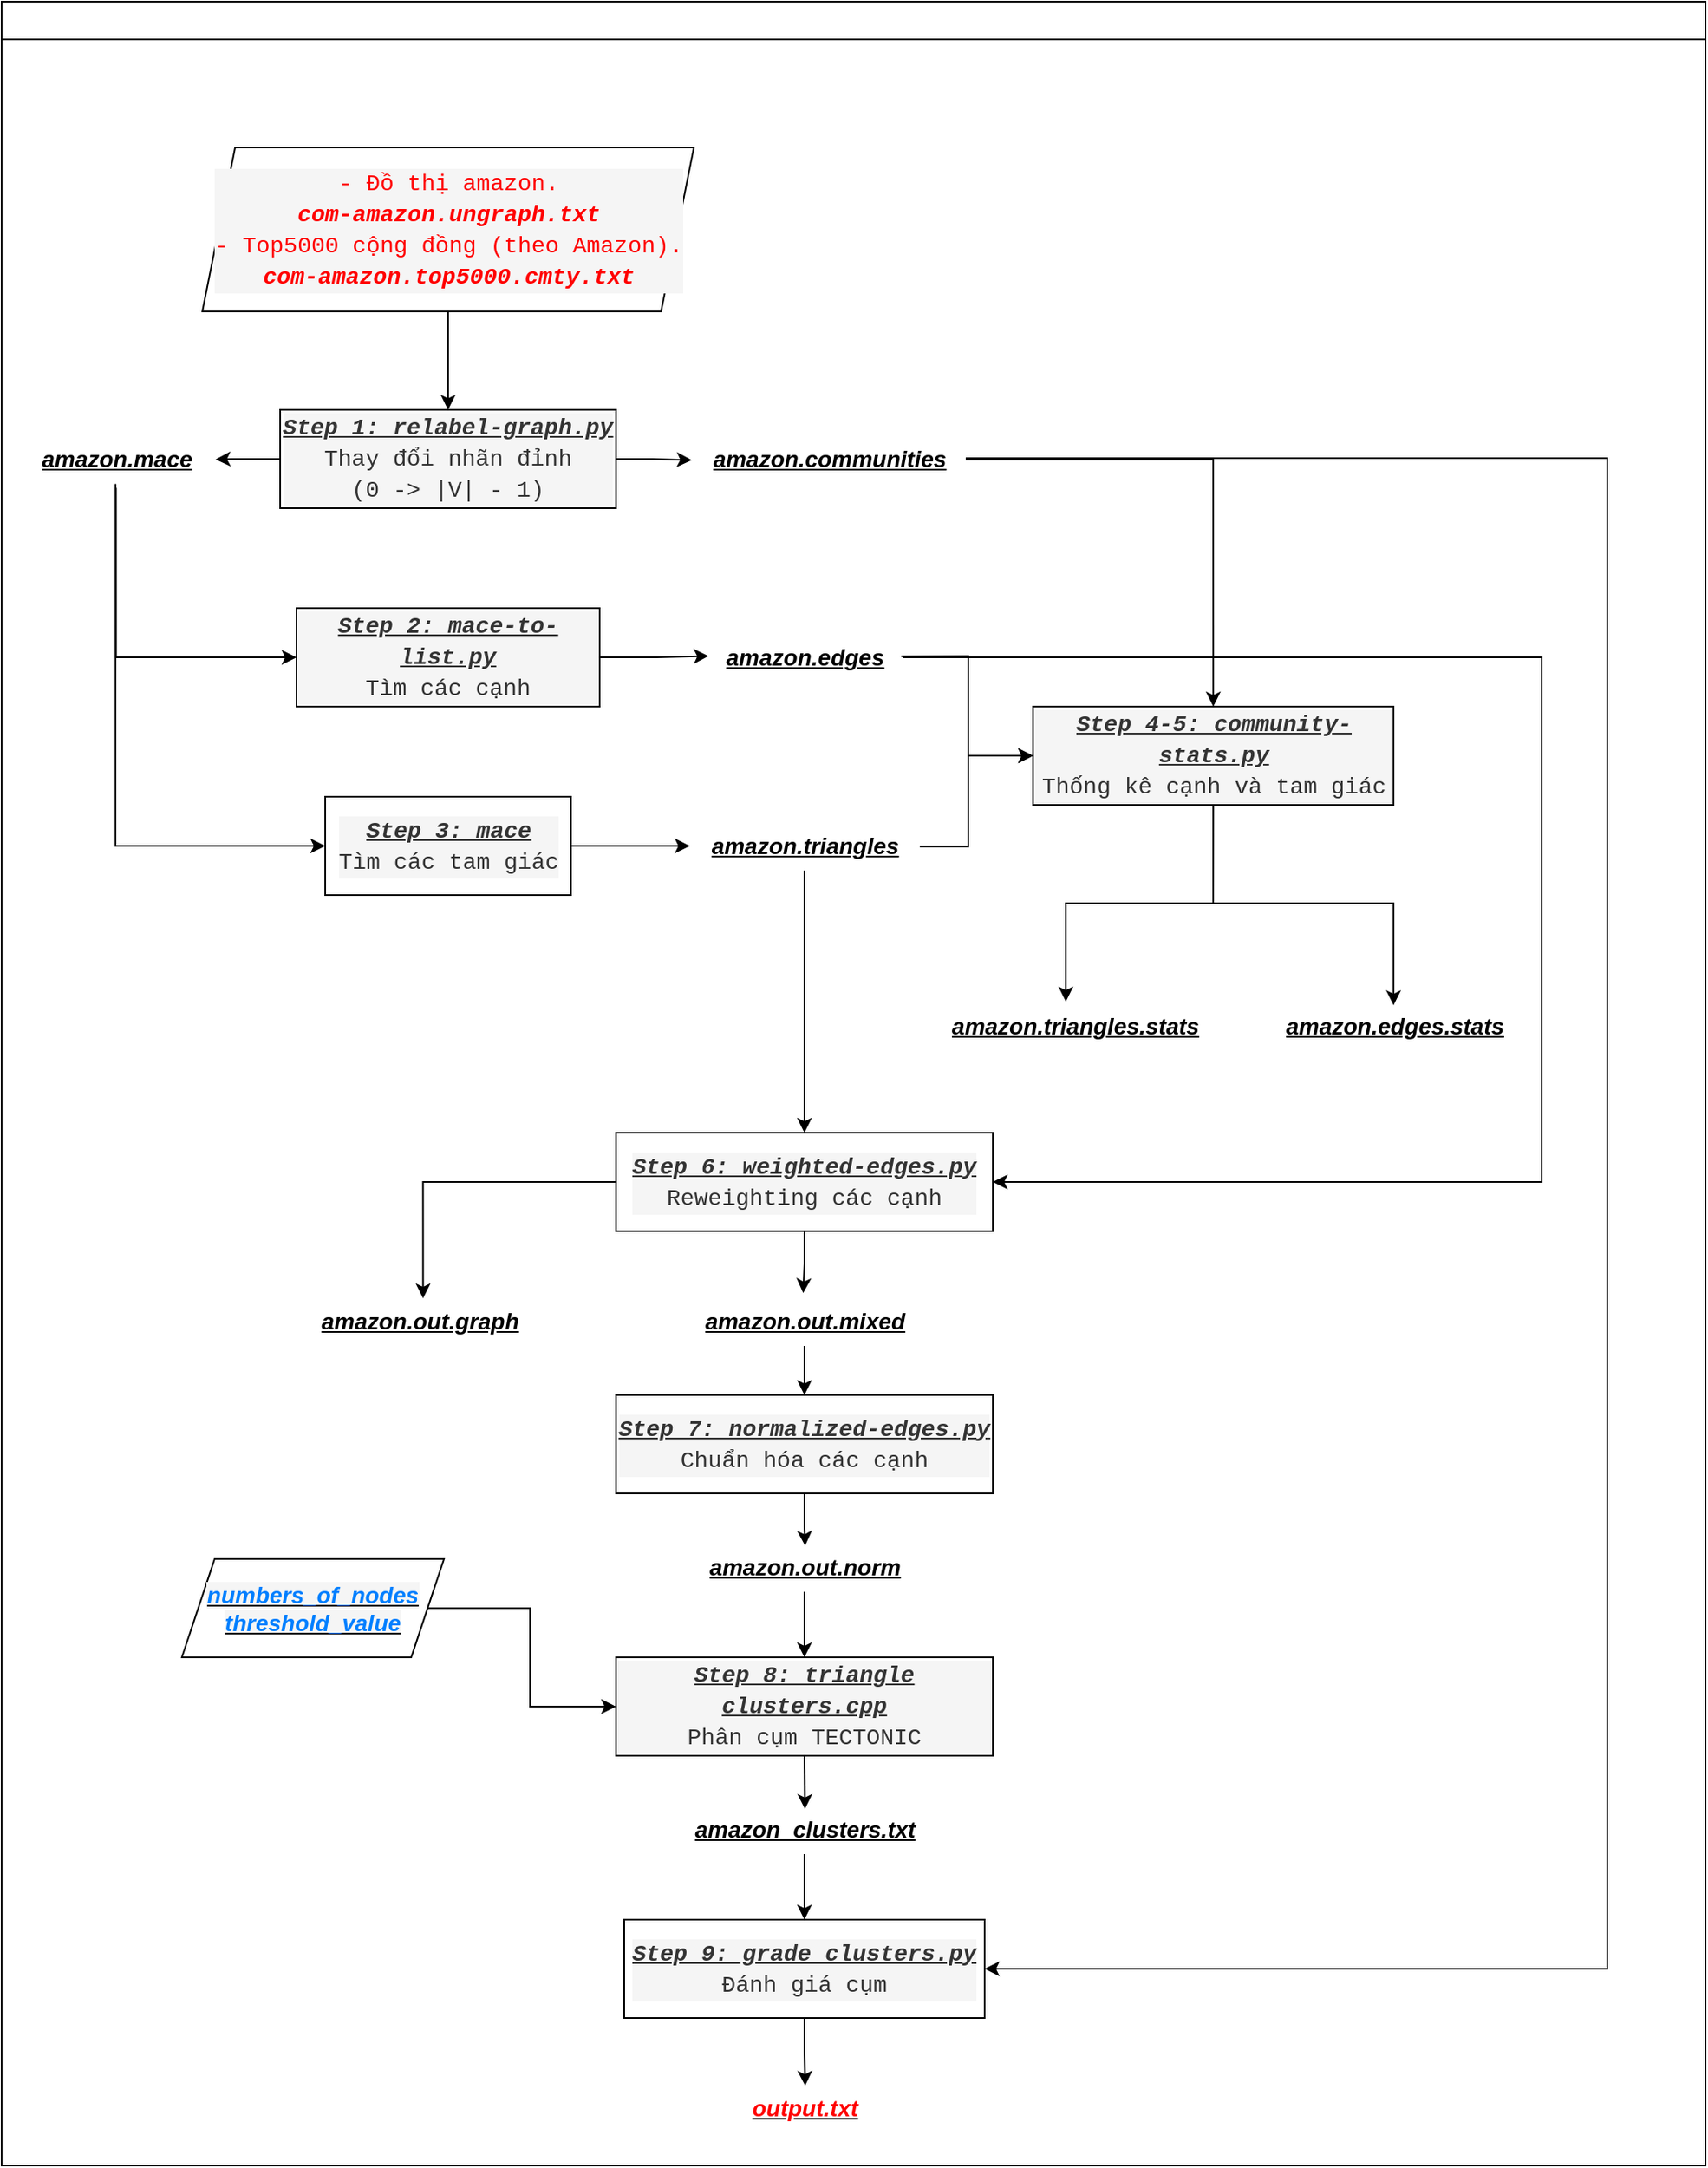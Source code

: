 <mxfile version="21.6.8" type="google">
  <diagram name="Page-1" id="aF_Fr2iP6Nr6bUPQ2QLQ">
    <mxGraphModel grid="1" page="1" gridSize="10" guides="1" tooltips="1" connect="1" arrows="1" fold="1" pageScale="1" pageWidth="827" pageHeight="1169" math="0" shadow="0">
      <root>
        <mxCell id="0" />
        <mxCell id="1" parent="0" />
        <mxCell id="E5yM7RJLVlbiAVndkckx-27" style="edgeStyle=orthogonalEdgeStyle;rounded=0;orthogonalLoop=1;jettySize=auto;html=1;exitX=1;exitY=0.5;exitDx=0;exitDy=0;entryX=0.007;entryY=0.522;entryDx=0;entryDy=0;entryPerimeter=0;" edge="1" parent="1" source="E5yM7RJLVlbiAVndkckx-5" target="E5yM7RJLVlbiAVndkckx-25">
          <mxGeometry relative="1" as="geometry">
            <Array as="points" />
          </mxGeometry>
        </mxCell>
        <mxCell id="E5yM7RJLVlbiAVndkckx-29" style="edgeStyle=orthogonalEdgeStyle;rounded=0;orthogonalLoop=1;jettySize=auto;html=1;exitX=0;exitY=0.5;exitDx=0;exitDy=0;entryX=1.005;entryY=0.507;entryDx=0;entryDy=0;entryPerimeter=0;" edge="1" parent="1" source="E5yM7RJLVlbiAVndkckx-5" target="E5yM7RJLVlbiAVndkckx-18">
          <mxGeometry relative="1" as="geometry">
            <Array as="points">
              <mxPoint x="460" y="679" />
              <mxPoint x="460" y="679" />
            </Array>
          </mxGeometry>
        </mxCell>
        <mxCell id="E5yM7RJLVlbiAVndkckx-5" value="&lt;div style=&quot;border-color: var(--border-color); color: rgb(51, 51, 51); background-color: rgb(245, 245, 245); font-family: Consolas, &amp;quot;Courier New&amp;quot;, monospace; font-size: 14px; line-height: 19px;&quot;&gt;&lt;div style=&quot;border-color: var(--border-color); line-height: 19px;&quot;&gt;&lt;i style=&quot;border-color: var(--border-color);&quot;&gt;&lt;b style=&quot;border-color: var(--border-color);&quot;&gt;&lt;u style=&quot;border-color: var(--border-color);&quot;&gt;Step 1: relabel-graph.py&lt;/u&gt;&lt;/b&gt;&lt;/i&gt;&lt;/div&gt;&lt;/div&gt;&lt;div style=&quot;border-color: var(--border-color); color: rgb(51, 51, 51); background-color: rgb(245, 245, 245); font-family: Consolas, &amp;quot;Courier New&amp;quot;, monospace; font-size: 14px; line-height: 19px;&quot;&gt;Thay đổi nhãn đỉnh&lt;/div&gt;&lt;div style=&quot;border-color: var(--border-color); color: rgb(51, 51, 51); background-color: rgb(245, 245, 245); font-family: Consolas, &amp;quot;Courier New&amp;quot;, monospace; font-size: 14px; line-height: 19px;&quot;&gt;(0 -&amp;gt; |V| - 1)&lt;/div&gt;" style="rounded=0;whiteSpace=wrap;html=1;" vertex="1" parent="1">
          <mxGeometry x="490" y="649" width="205" height="60" as="geometry" />
        </mxCell>
        <mxCell id="E5yM7RJLVlbiAVndkckx-12" style="edgeStyle=orthogonalEdgeStyle;rounded=0;orthogonalLoop=1;jettySize=auto;html=1;exitX=0.5;exitY=1;exitDx=0;exitDy=0;entryX=0.5;entryY=0;entryDx=0;entryDy=0;" edge="1" parent="1" source="E5yM7RJLVlbiAVndkckx-11" target="E5yM7RJLVlbiAVndkckx-5">
          <mxGeometry relative="1" as="geometry" />
        </mxCell>
        <mxCell id="E5yM7RJLVlbiAVndkckx-11" value="&lt;div style=&quot;border-color: var(--border-color); background-color: rgb(245, 245, 245); font-family: Consolas, &amp;quot;Courier New&amp;quot;, monospace; font-size: 14px; line-height: 19px;&quot;&gt;&lt;font color=&quot;#ff0000&quot;&gt;- Đồ thị amazon.&lt;br style=&quot;border-color: var(--border-color);&quot;&gt;&lt;/font&gt;&lt;/div&gt;&lt;div style=&quot;border-color: var(--border-color); background-color: rgb(245, 245, 245); font-family: Consolas, &amp;quot;Courier New&amp;quot;, monospace; font-size: 14px; line-height: 19px;&quot;&gt;&lt;div style=&quot;border-color: var(--border-color); line-height: 19px;&quot;&gt;&lt;i style=&quot;border-color: var(--border-color);&quot;&gt;&lt;b style=&quot;border-color: var(--border-color);&quot;&gt;&lt;font color=&quot;#ff0000&quot;&gt;com-amazon.ungraph.txt&lt;/font&gt;&lt;/b&gt;&lt;/i&gt;&lt;/div&gt;&lt;/div&gt;&lt;div style=&quot;border-color: var(--border-color); background-color: rgb(245, 245, 245); font-family: Consolas, &amp;quot;Courier New&amp;quot;, monospace; font-size: 14px; line-height: 19px;&quot;&gt;&lt;div style=&quot;border-color: var(--border-color); line-height: 19px;&quot;&gt;&lt;font color=&quot;#ff0000&quot;&gt;- Top5000 cộng đồng (theo Amazon).&lt;/font&gt;&lt;/div&gt;&lt;div style=&quot;border-color: var(--border-color); line-height: 19px;&quot;&gt;&lt;div style=&quot;border-color: var(--border-color); line-height: 19px;&quot;&gt;&lt;b style=&quot;border-color: var(--border-color);&quot;&gt;&lt;i style=&quot;border-color: var(--border-color);&quot;&gt;&lt;font color=&quot;#ff0000&quot;&gt;com-amazon.top5000.cmty.txt&lt;/font&gt;&lt;/i&gt;&lt;/b&gt;&lt;/div&gt;&lt;/div&gt;&lt;/div&gt;" style="shape=parallelogram;perimeter=parallelogramPerimeter;whiteSpace=wrap;html=1;fixedSize=1;" vertex="1" parent="1">
          <mxGeometry x="442.5" y="489" width="300" height="100" as="geometry" />
        </mxCell>
        <mxCell id="E5yM7RJLVlbiAVndkckx-32" style="edgeStyle=orthogonalEdgeStyle;rounded=0;orthogonalLoop=1;jettySize=auto;html=1;entryX=0;entryY=0.5;entryDx=0;entryDy=0;exitX=0.496;exitY=1.009;exitDx=0;exitDy=0;exitPerimeter=0;" edge="1" parent="1" source="E5yM7RJLVlbiAVndkckx-18" target="E5yM7RJLVlbiAVndkckx-9">
          <mxGeometry relative="1" as="geometry">
            <Array as="points">
              <mxPoint x="389" y="915" />
            </Array>
          </mxGeometry>
        </mxCell>
        <mxCell id="E5yM7RJLVlbiAVndkckx-33" style="edgeStyle=orthogonalEdgeStyle;rounded=0;orthogonalLoop=1;jettySize=auto;html=1;entryX=0;entryY=0.5;entryDx=0;entryDy=0;exitX=0.498;exitY=1.087;exitDx=0;exitDy=0;exitPerimeter=0;" edge="1" parent="1" source="E5yM7RJLVlbiAVndkckx-18" target="E5yM7RJLVlbiAVndkckx-14">
          <mxGeometry relative="1" as="geometry">
            <Array as="points">
              <mxPoint x="390" y="800" />
            </Array>
          </mxGeometry>
        </mxCell>
        <mxCell id="E5yM7RJLVlbiAVndkckx-18" value="&lt;b&gt;&lt;u style=&quot;font-size: 14px;&quot;&gt;&lt;i&gt;amazon.mace&lt;br&gt;&lt;/i&gt;&lt;/u&gt;&lt;/b&gt;" style="text;html=1;align=center;verticalAlign=middle;resizable=0;points=[];autosize=1;strokeColor=none;fillColor=none;" vertex="1" parent="1">
          <mxGeometry x="330" y="664" width="120" height="30" as="geometry" />
        </mxCell>
        <mxCell id="E5yM7RJLVlbiAVndkckx-43" style="edgeStyle=orthogonalEdgeStyle;rounded=0;orthogonalLoop=1;jettySize=auto;html=1;exitX=0.991;exitY=0.508;exitDx=0;exitDy=0;exitPerimeter=0;entryX=0.5;entryY=0;entryDx=0;entryDy=0;" edge="1" parent="1" source="E5yM7RJLVlbiAVndkckx-25" target="E5yM7RJLVlbiAVndkckx-17">
          <mxGeometry relative="1" as="geometry">
            <mxPoint x="1060" y="879" as="targetPoint" />
            <Array as="points">
              <mxPoint x="1060" y="679" />
            </Array>
          </mxGeometry>
        </mxCell>
        <mxCell id="E5yM7RJLVlbiAVndkckx-55" style="edgeStyle=orthogonalEdgeStyle;rounded=0;orthogonalLoop=1;jettySize=auto;html=1;entryX=1;entryY=0.5;entryDx=0;entryDy=0;exitX=0.991;exitY=0.484;exitDx=0;exitDy=0;exitPerimeter=0;" edge="1" parent="1" source="E5yM7RJLVlbiAVndkckx-25" target="E5yM7RJLVlbiAVndkckx-46">
          <mxGeometry relative="1" as="geometry">
            <Array as="points">
              <mxPoint x="1300" y="678" />
              <mxPoint x="1300" y="1600" />
            </Array>
          </mxGeometry>
        </mxCell>
        <mxCell id="E5yM7RJLVlbiAVndkckx-25" value="&lt;b&gt;&lt;u style=&quot;font-size: 14px;&quot;&gt;&lt;i&gt;amazon.communities&lt;/i&gt;&lt;/u&gt;&lt;/b&gt;" style="text;html=1;align=center;verticalAlign=middle;resizable=0;points=[];autosize=1;strokeColor=none;fillColor=none;" vertex="1" parent="1">
          <mxGeometry x="740" y="664" width="170" height="30" as="geometry" />
        </mxCell>
        <mxCell id="E5yM7RJLVlbiAVndkckx-60" value="&amp;nbsp;" style="swimlane;whiteSpace=wrap;html=1;" vertex="1" parent="1">
          <mxGeometry x="320" y="400" width="1040" height="1320" as="geometry" />
        </mxCell>
        <mxCell id="Qggfqx35Qw7xsqCI15YY-7" style="edgeStyle=orthogonalEdgeStyle;rounded=0;orthogonalLoop=1;jettySize=auto;html=1;exitX=0.5;exitY=1;exitDx=0;exitDy=0;entryX=0.505;entryY=0.043;entryDx=0;entryDy=0;entryPerimeter=0;" edge="1" parent="E5yM7RJLVlbiAVndkckx-60" source="E5yM7RJLVlbiAVndkckx-46" target="E5yM7RJLVlbiAVndkckx-57">
          <mxGeometry relative="1" as="geometry" />
        </mxCell>
        <mxCell id="E5yM7RJLVlbiAVndkckx-46" value="&lt;div style=&quot;border-color: var(--border-color); color: rgb(51, 51, 51); background-color: rgb(245, 245, 245); font-family: Consolas, &amp;quot;Courier New&amp;quot;, monospace; font-size: 14px; line-height: 19px;&quot;&gt;&lt;div style=&quot;border-color: var(--border-color); line-height: 19px;&quot;&gt;&lt;div style=&quot;line-height: 19px;&quot;&gt;&lt;b&gt;&lt;u&gt;&lt;i&gt;Step 9: grade clusters.py&lt;/i&gt;&lt;/u&gt;&lt;/b&gt;&lt;/div&gt;&lt;/div&gt;&lt;div style=&quot;border-color: var(--border-color); line-height: 19px;&quot;&gt;Đánh giá cụm&lt;/div&gt;&lt;/div&gt;" style="rounded=0;whiteSpace=wrap;html=1;" vertex="1" parent="E5yM7RJLVlbiAVndkckx-60">
          <mxGeometry x="380" y="1170" width="220" height="60" as="geometry" />
        </mxCell>
        <mxCell id="Qggfqx35Qw7xsqCI15YY-6" style="edgeStyle=orthogonalEdgeStyle;rounded=0;orthogonalLoop=1;jettySize=auto;html=1;exitX=0.5;exitY=1;exitDx=0;exitDy=0;entryX=0.502;entryY=0.083;entryDx=0;entryDy=0;entryPerimeter=0;" edge="1" parent="E5yM7RJLVlbiAVndkckx-60" source="E5yM7RJLVlbiAVndkckx-47" target="E5yM7RJLVlbiAVndkckx-51">
          <mxGeometry relative="1" as="geometry" />
        </mxCell>
        <mxCell id="E5yM7RJLVlbiAVndkckx-47" value="&lt;div style=&quot;border-color: var(--border-color); color: rgb(51, 51, 51); background-color: rgb(245, 245, 245); font-family: Consolas, &amp;quot;Courier New&amp;quot;, monospace; font-size: 14px; line-height: 19px;&quot;&gt;&lt;div style=&quot;border-color: var(--border-color); line-height: 19px;&quot;&gt;&lt;div style=&quot;line-height: 19px;&quot;&gt;&lt;b&gt;&lt;u&gt;&lt;i&gt;Step 8: triangle clusters.cpp&lt;/i&gt;&lt;/u&gt;&lt;/b&gt;&lt;/div&gt;&lt;/div&gt;&lt;div style=&quot;border-color: var(--border-color); line-height: 19px;&quot;&gt;Phân cụm TECTONIC&lt;/div&gt;&lt;/div&gt;" style="rounded=0;whiteSpace=wrap;html=1;" vertex="1" parent="E5yM7RJLVlbiAVndkckx-60">
          <mxGeometry x="375" y="1010" width="230" height="60" as="geometry" />
        </mxCell>
        <mxCell id="E5yM7RJLVlbiAVndkckx-50" style="edgeStyle=orthogonalEdgeStyle;rounded=0;orthogonalLoop=1;jettySize=auto;html=1;exitX=1;exitY=0.5;exitDx=0;exitDy=0;entryX=0;entryY=0.5;entryDx=0;entryDy=0;" edge="1" parent="E5yM7RJLVlbiAVndkckx-60" source="E5yM7RJLVlbiAVndkckx-49" target="E5yM7RJLVlbiAVndkckx-47">
          <mxGeometry relative="1" as="geometry" />
        </mxCell>
        <mxCell id="E5yM7RJLVlbiAVndkckx-49" value="&lt;b&gt;&lt;u style=&quot;font-size: 14px;&quot;&gt;&lt;i style=&quot;background-color: rgb(245, 245, 245);&quot;&gt;&lt;font color=&quot;#007fff&quot;&gt;numbers_of_nodes&lt;br&gt;threshold_value&lt;/font&gt;&lt;/i&gt;&lt;/u&gt;&lt;/b&gt;" style="shape=parallelogram;perimeter=parallelogramPerimeter;whiteSpace=wrap;html=1;fixedSize=1;" vertex="1" parent="E5yM7RJLVlbiAVndkckx-60">
          <mxGeometry x="110" y="950" width="160" height="60" as="geometry" />
        </mxCell>
        <mxCell id="E5yM7RJLVlbiAVndkckx-54" style="edgeStyle=orthogonalEdgeStyle;rounded=0;orthogonalLoop=1;jettySize=auto;html=1;entryX=0.5;entryY=0;entryDx=0;entryDy=0;" edge="1" parent="E5yM7RJLVlbiAVndkckx-60" source="E5yM7RJLVlbiAVndkckx-51" target="E5yM7RJLVlbiAVndkckx-46">
          <mxGeometry relative="1" as="geometry" />
        </mxCell>
        <mxCell id="E5yM7RJLVlbiAVndkckx-51" value="&lt;b&gt;&lt;u style=&quot;font-size: 14px;&quot;&gt;&lt;i&gt;amazon_clusters.txt&lt;/i&gt;&lt;/u&gt;&lt;/b&gt;" style="text;html=1;align=center;verticalAlign=middle;resizable=0;points=[];autosize=1;strokeColor=none;fillColor=none;" vertex="1" parent="E5yM7RJLVlbiAVndkckx-60">
          <mxGeometry x="410" y="1100" width="160" height="30" as="geometry" />
        </mxCell>
        <mxCell id="E5yM7RJLVlbiAVndkckx-57" value="&lt;b&gt;&lt;u style=&quot;font-size: 14px;&quot;&gt;&lt;i&gt;&lt;font color=&quot;#ff0000&quot;&gt;output.txt&lt;/font&gt;&lt;/i&gt;&lt;/u&gt;&lt;/b&gt;" style="text;html=1;align=center;verticalAlign=middle;resizable=0;points=[];autosize=1;strokeColor=none;fillColor=none;" vertex="1" parent="E5yM7RJLVlbiAVndkckx-60">
          <mxGeometry x="445" y="1270" width="90" height="30" as="geometry" />
        </mxCell>
        <mxCell id="E5yM7RJLVlbiAVndkckx-9" value="&lt;div style=&quot;border-color: var(--border-color); color: rgb(51, 51, 51); background-color: rgb(245, 245, 245); font-family: Consolas, &amp;quot;Courier New&amp;quot;, monospace; font-size: 14px; line-height: 19px;&quot;&gt;&lt;div style=&quot;border-color: var(--border-color); line-height: 19px;&quot;&gt;&lt;b&gt;&lt;i&gt;&lt;u&gt;Step 3: mace&lt;/u&gt;&lt;/i&gt;&lt;/b&gt;&lt;/div&gt;&lt;div style=&quot;border-color: var(--border-color); line-height: 19px;&quot;&gt;Tìm các tam giác&lt;/div&gt;&lt;/div&gt;" style="rounded=0;whiteSpace=wrap;html=1;" vertex="1" parent="E5yM7RJLVlbiAVndkckx-60">
          <mxGeometry x="197.5" y="485" width="150" height="60" as="geometry" />
        </mxCell>
        <mxCell id="E5yM7RJLVlbiAVndkckx-14" value="&lt;div style=&quot;border-color: var(--border-color); color: rgb(51, 51, 51); background-color: rgb(245, 245, 245); font-family: Consolas, &amp;quot;Courier New&amp;quot;, monospace; font-size: 14px; line-height: 19px;&quot;&gt;&lt;div style=&quot;border-color: var(--border-color); line-height: 19px;&quot;&gt;&lt;div style=&quot;line-height: 19px;&quot;&gt;&lt;b&gt;&lt;u&gt;&lt;i&gt;Step 2: mace-to-list.py&lt;/i&gt;&lt;/u&gt;&lt;/b&gt;&lt;/div&gt;&lt;/div&gt;&lt;div style=&quot;border-color: var(--border-color); line-height: 19px;&quot;&gt;Tìm các cạnh&lt;/div&gt;&lt;/div&gt;" style="rounded=0;whiteSpace=wrap;html=1;" vertex="1" parent="E5yM7RJLVlbiAVndkckx-60">
          <mxGeometry x="180" y="370" width="185" height="60" as="geometry" />
        </mxCell>
        <mxCell id="IQPfTOYcMNGl2YZVkMfV-1" style="edgeStyle=orthogonalEdgeStyle;rounded=0;orthogonalLoop=1;jettySize=auto;html=1;entryX=1;entryY=0.5;entryDx=0;entryDy=0;" edge="1" parent="E5yM7RJLVlbiAVndkckx-60" source="E5yM7RJLVlbiAVndkckx-22" target="IQPfTOYcMNGl2YZVkMfV-3">
          <mxGeometry relative="1" as="geometry">
            <mxPoint x="590" y="700" as="targetPoint" />
            <Array as="points">
              <mxPoint x="940" y="400" />
              <mxPoint x="940" y="720" />
            </Array>
          </mxGeometry>
        </mxCell>
        <mxCell id="E5yM7RJLVlbiAVndkckx-22" value="&lt;b&gt;&lt;u style=&quot;font-size: 14px;&quot;&gt;&lt;i&gt;amazon.edges&lt;/i&gt;&lt;/u&gt;&lt;/b&gt;" style="text;html=1;align=center;verticalAlign=middle;resizable=0;points=[];autosize=1;strokeColor=none;fillColor=none;" vertex="1" parent="E5yM7RJLVlbiAVndkckx-60">
          <mxGeometry x="430" y="385" width="120" height="30" as="geometry" />
        </mxCell>
        <mxCell id="E5yM7RJLVlbiAVndkckx-24" style="edgeStyle=orthogonalEdgeStyle;rounded=0;orthogonalLoop=1;jettySize=auto;html=1;exitX=1;exitY=0.5;exitDx=0;exitDy=0;entryX=0.013;entryY=0.473;entryDx=0;entryDy=0;entryPerimeter=0;" edge="1" parent="E5yM7RJLVlbiAVndkckx-60" source="E5yM7RJLVlbiAVndkckx-14" target="E5yM7RJLVlbiAVndkckx-22">
          <mxGeometry relative="1" as="geometry">
            <Array as="points">
              <mxPoint x="400" y="400" />
              <mxPoint x="400" y="399" />
            </Array>
          </mxGeometry>
        </mxCell>
        <mxCell id="IQPfTOYcMNGl2YZVkMfV-4" style="edgeStyle=orthogonalEdgeStyle;rounded=0;orthogonalLoop=1;jettySize=auto;html=1;entryX=0.5;entryY=0;entryDx=0;entryDy=0;" edge="1" parent="E5yM7RJLVlbiAVndkckx-60" source="E5yM7RJLVlbiAVndkckx-21" target="IQPfTOYcMNGl2YZVkMfV-3">
          <mxGeometry relative="1" as="geometry" />
        </mxCell>
        <mxCell id="E5yM7RJLVlbiAVndkckx-21" value="&lt;b&gt;&lt;u style=&quot;font-size: 14px;&quot;&gt;&lt;i&gt;amazon.triangles&lt;/i&gt;&lt;/u&gt;&lt;/b&gt;" style="text;html=1;align=center;verticalAlign=middle;resizable=0;points=[];autosize=1;strokeColor=none;fillColor=none;" vertex="1" parent="E5yM7RJLVlbiAVndkckx-60">
          <mxGeometry x="420" y="500" width="140" height="30" as="geometry" />
        </mxCell>
        <mxCell id="E5yM7RJLVlbiAVndkckx-23" style="edgeStyle=orthogonalEdgeStyle;rounded=0;orthogonalLoop=1;jettySize=auto;html=1;exitX=1;exitY=0.5;exitDx=0;exitDy=0;" edge="1" parent="E5yM7RJLVlbiAVndkckx-60" source="E5yM7RJLVlbiAVndkckx-9" target="E5yM7RJLVlbiAVndkckx-21">
          <mxGeometry relative="1" as="geometry">
            <Array as="points">
              <mxPoint x="500" y="515" />
            </Array>
          </mxGeometry>
        </mxCell>
        <mxCell id="IQPfTOYcMNGl2YZVkMfV-9" style="edgeStyle=orthogonalEdgeStyle;rounded=0;orthogonalLoop=1;jettySize=auto;html=1;entryX=0.516;entryY=0.033;entryDx=0;entryDy=0;entryPerimeter=0;" edge="1" parent="E5yM7RJLVlbiAVndkckx-60" source="IQPfTOYcMNGl2YZVkMfV-3" target="IQPfTOYcMNGl2YZVkMfV-8">
          <mxGeometry relative="1" as="geometry" />
        </mxCell>
        <mxCell id="IQPfTOYcMNGl2YZVkMfV-10" style="edgeStyle=orthogonalEdgeStyle;rounded=0;orthogonalLoop=1;jettySize=auto;html=1;entryX=0.495;entryY=-0.073;entryDx=0;entryDy=0;entryPerimeter=0;" edge="1" parent="E5yM7RJLVlbiAVndkckx-60" source="IQPfTOYcMNGl2YZVkMfV-3" target="IQPfTOYcMNGl2YZVkMfV-7">
          <mxGeometry relative="1" as="geometry" />
        </mxCell>
        <mxCell id="IQPfTOYcMNGl2YZVkMfV-3" value="&lt;div style=&quot;border-color: var(--border-color); color: rgb(51, 51, 51); background-color: rgb(245, 245, 245); font-family: Consolas, &amp;quot;Courier New&amp;quot;, monospace; font-size: 14px; line-height: 19px;&quot;&gt;&lt;div style=&quot;border-color: var(--border-color); line-height: 19px;&quot;&gt;&lt;div style=&quot;line-height: 19px;&quot;&gt;&lt;b&gt;&lt;u&gt;&lt;i&gt;Step 6: weighted-edges.py&lt;/i&gt;&lt;/u&gt;&lt;/b&gt;&lt;/div&gt;&lt;/div&gt;&lt;div style=&quot;border-color: var(--border-color); line-height: 19px;&quot;&gt;Reweighting các cạnh&lt;/div&gt;&lt;/div&gt;" style="rounded=0;whiteSpace=wrap;html=1;" vertex="1" parent="E5yM7RJLVlbiAVndkckx-60">
          <mxGeometry x="375" y="690" width="230" height="60" as="geometry" />
        </mxCell>
        <mxCell id="IQPfTOYcMNGl2YZVkMfV-13" style="edgeStyle=orthogonalEdgeStyle;rounded=0;orthogonalLoop=1;jettySize=auto;html=1;entryX=0.503;entryY=0.063;entryDx=0;entryDy=0;entryPerimeter=0;" edge="1" parent="E5yM7RJLVlbiAVndkckx-60" source="IQPfTOYcMNGl2YZVkMfV-5" target="IQPfTOYcMNGl2YZVkMfV-12">
          <mxGeometry relative="1" as="geometry" />
        </mxCell>
        <mxCell id="IQPfTOYcMNGl2YZVkMfV-5" value="&lt;div style=&quot;border-color: var(--border-color); color: rgb(51, 51, 51); background-color: rgb(245, 245, 245); font-family: Consolas, &amp;quot;Courier New&amp;quot;, monospace; font-size: 14px; line-height: 19px;&quot;&gt;&lt;div style=&quot;border-color: var(--border-color); line-height: 19px;&quot;&gt;&lt;div style=&quot;line-height: 19px;&quot;&gt;&lt;b&gt;&lt;u&gt;&lt;i&gt;Step 7: normalized-edges.py&lt;/i&gt;&lt;/u&gt;&lt;/b&gt;&lt;/div&gt;&lt;/div&gt;&lt;div style=&quot;border-color: var(--border-color); line-height: 19px;&quot;&gt;Chuẩn hóa các cạnh&lt;/div&gt;&lt;/div&gt;" style="rounded=0;whiteSpace=wrap;html=1;" vertex="1" parent="E5yM7RJLVlbiAVndkckx-60">
          <mxGeometry x="375" y="850" width="230" height="60" as="geometry" />
        </mxCell>
        <mxCell id="IQPfTOYcMNGl2YZVkMfV-11" style="edgeStyle=orthogonalEdgeStyle;rounded=0;orthogonalLoop=1;jettySize=auto;html=1;entryX=0.5;entryY=0;entryDx=0;entryDy=0;" edge="1" parent="E5yM7RJLVlbiAVndkckx-60" source="IQPfTOYcMNGl2YZVkMfV-7" target="IQPfTOYcMNGl2YZVkMfV-5">
          <mxGeometry relative="1" as="geometry" />
        </mxCell>
        <mxCell id="IQPfTOYcMNGl2YZVkMfV-7" value="&lt;b&gt;&lt;u style=&quot;font-size: 14px;&quot;&gt;&lt;i&gt;amazon.out.mixed&lt;/i&gt;&lt;/u&gt;&lt;/b&gt;" style="text;html=1;align=center;verticalAlign=middle;resizable=0;points=[];autosize=1;strokeColor=none;fillColor=none;" vertex="1" parent="E5yM7RJLVlbiAVndkckx-60">
          <mxGeometry x="415" y="790" width="150" height="30" as="geometry" />
        </mxCell>
        <mxCell id="IQPfTOYcMNGl2YZVkMfV-8" value="&lt;b&gt;&lt;u style=&quot;font-size: 14px;&quot;&gt;&lt;i&gt;amazon.out.graph&lt;/i&gt;&lt;/u&gt;&lt;/b&gt;" style="text;html=1;align=center;verticalAlign=middle;resizable=0;points=[];autosize=1;strokeColor=none;fillColor=none;" vertex="1" parent="E5yM7RJLVlbiAVndkckx-60">
          <mxGeometry x="185" y="790" width="140" height="30" as="geometry" />
        </mxCell>
        <mxCell id="IQPfTOYcMNGl2YZVkMfV-14" style="edgeStyle=orthogonalEdgeStyle;rounded=0;orthogonalLoop=1;jettySize=auto;html=1;entryX=0.5;entryY=0;entryDx=0;entryDy=0;" edge="1" parent="E5yM7RJLVlbiAVndkckx-60" target="E5yM7RJLVlbiAVndkckx-47" source="IQPfTOYcMNGl2YZVkMfV-12">
          <mxGeometry relative="1" as="geometry">
            <mxPoint x="490" y="990" as="sourcePoint" />
            <Array as="points" />
          </mxGeometry>
        </mxCell>
        <mxCell id="IQPfTOYcMNGl2YZVkMfV-12" value="&lt;b&gt;&lt;u style=&quot;font-size: 14px;&quot;&gt;&lt;i&gt;amazon.out.norm&lt;/i&gt;&lt;/u&gt;&lt;/b&gt;" style="text;html=1;align=center;verticalAlign=middle;resizable=0;points=[];autosize=1;strokeColor=none;fillColor=none;" vertex="1" parent="E5yM7RJLVlbiAVndkckx-60">
          <mxGeometry x="420" y="940" width="140" height="30" as="geometry" />
        </mxCell>
        <mxCell id="E5yM7RJLVlbiAVndkckx-17" value="&lt;div style=&quot;border-color: var(--border-color); color: rgb(51, 51, 51); background-color: rgb(245, 245, 245); font-family: Consolas, &amp;quot;Courier New&amp;quot;, monospace; font-size: 14px; line-height: 19px;&quot;&gt;&lt;div style=&quot;border-color: var(--border-color); line-height: 19px;&quot;&gt;&lt;div style=&quot;line-height: 19px;&quot;&gt;&lt;b&gt;&lt;u&gt;&lt;i&gt;Step 4-5: community-stats.py&lt;/i&gt;&lt;/u&gt;&lt;/b&gt;&lt;/div&gt;&lt;/div&gt;&lt;div style=&quot;border-color: var(--border-color); line-height: 19px;&quot;&gt;Thống kê cạnh và tam giác&lt;/div&gt;&lt;/div&gt;" style="rounded=0;whiteSpace=wrap;html=1;" vertex="1" parent="E5yM7RJLVlbiAVndkckx-60">
          <mxGeometry x="629.54" y="430" width="220" height="60" as="geometry" />
        </mxCell>
        <mxCell id="E5yM7RJLVlbiAVndkckx-42" style="edgeStyle=orthogonalEdgeStyle;rounded=0;orthogonalLoop=1;jettySize=auto;html=1;entryX=0;entryY=0.5;entryDx=0;entryDy=0;exitX=0.993;exitY=0.478;exitDx=0;exitDy=0;exitPerimeter=0;" edge="1" parent="E5yM7RJLVlbiAVndkckx-60" source="E5yM7RJLVlbiAVndkckx-22" target="E5yM7RJLVlbiAVndkckx-17">
          <mxGeometry relative="1" as="geometry">
            <Array as="points">
              <mxPoint x="590" y="399" />
              <mxPoint x="590" y="460" />
            </Array>
          </mxGeometry>
        </mxCell>
        <mxCell id="E5yM7RJLVlbiAVndkckx-36" value="&lt;b&gt;&lt;u style=&quot;font-size: 14px;&quot;&gt;&lt;i&gt;amazon.edges.stats&lt;/i&gt;&lt;/u&gt;&lt;/b&gt;" style="text;html=1;align=center;verticalAlign=middle;resizable=0;points=[];autosize=1;strokeColor=none;fillColor=none;" vertex="1" parent="E5yM7RJLVlbiAVndkckx-60">
          <mxGeometry x="769.54" y="610" width="160" height="30" as="geometry" />
        </mxCell>
        <mxCell id="E5yM7RJLVlbiAVndkckx-45" style="edgeStyle=orthogonalEdgeStyle;rounded=0;orthogonalLoop=1;jettySize=auto;html=1;exitX=0.5;exitY=1;exitDx=0;exitDy=0;entryX=0.502;entryY=0.073;entryDx=0;entryDy=0;entryPerimeter=0;" edge="1" parent="E5yM7RJLVlbiAVndkckx-60" source="E5yM7RJLVlbiAVndkckx-17" target="E5yM7RJLVlbiAVndkckx-36">
          <mxGeometry relative="1" as="geometry">
            <Array as="points">
              <mxPoint x="739.54" y="550" />
              <mxPoint x="849.54" y="550" />
              <mxPoint x="849.54" y="612" />
            </Array>
          </mxGeometry>
        </mxCell>
        <mxCell id="E5yM7RJLVlbiAVndkckx-37" value="&lt;b&gt;&lt;u style=&quot;font-size: 14px;&quot;&gt;&lt;i&gt;amazon.triangles.stats&lt;/i&gt;&lt;/u&gt;&lt;/b&gt;" style="text;html=1;align=center;verticalAlign=middle;resizable=0;points=[];autosize=1;strokeColor=none;fillColor=none;" vertex="1" parent="E5yM7RJLVlbiAVndkckx-60">
          <mxGeometry x="569.54" y="610" width="170" height="30" as="geometry" />
        </mxCell>
        <mxCell id="sWgSkRnBWkGWQVfPgW7k-5" style="edgeStyle=orthogonalEdgeStyle;rounded=0;orthogonalLoop=1;jettySize=auto;html=1;entryX=0;entryY=0.5;entryDx=0;entryDy=0;exitX=1.003;exitY=0.512;exitDx=0;exitDy=0;exitPerimeter=0;" edge="1" parent="E5yM7RJLVlbiAVndkckx-60" source="E5yM7RJLVlbiAVndkckx-21" target="E5yM7RJLVlbiAVndkckx-17">
          <mxGeometry relative="1" as="geometry">
            <Array as="points">
              <mxPoint x="590" y="515" />
              <mxPoint x="590" y="460" />
            </Array>
            <mxPoint x="565" y="476.96" as="sourcePoint" />
            <mxPoint x="639.54" y="470" as="targetPoint" />
          </mxGeometry>
        </mxCell>
        <mxCell id="E5yM7RJLVlbiAVndkckx-44" style="edgeStyle=orthogonalEdgeStyle;rounded=0;orthogonalLoop=1;jettySize=auto;html=1;exitX=0.5;exitY=1;exitDx=0;exitDy=0;entryX=0.471;entryY=0;entryDx=0;entryDy=0;entryPerimeter=0;" edge="1" parent="E5yM7RJLVlbiAVndkckx-60" source="E5yM7RJLVlbiAVndkckx-17" target="E5yM7RJLVlbiAVndkckx-37">
          <mxGeometry relative="1" as="geometry">
            <Array as="points">
              <mxPoint x="739.54" y="550" />
              <mxPoint x="649.54" y="550" />
              <mxPoint x="649.54" y="610" />
            </Array>
          </mxGeometry>
        </mxCell>
      </root>
    </mxGraphModel>
  </diagram>
</mxfile>
